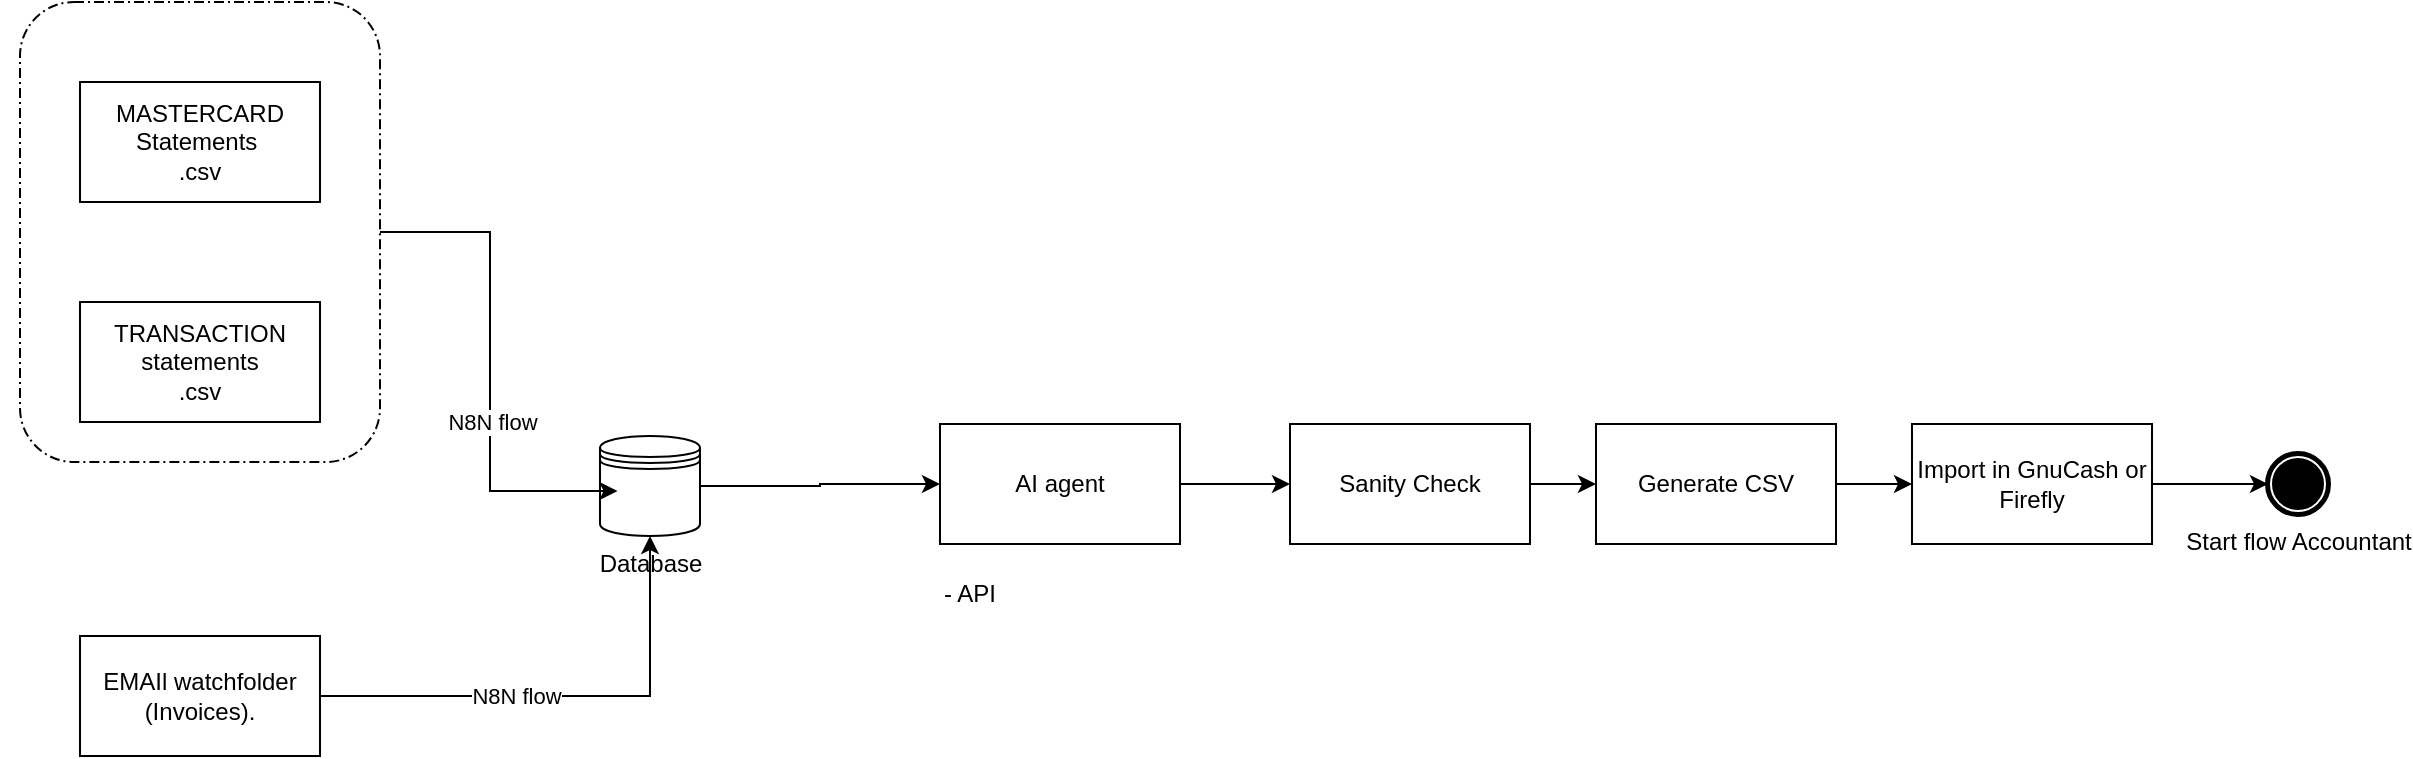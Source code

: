 <mxfile version="22.1.1" type="github" pages="2">
  <diagram name="Accounting" id="Svr2eNNulgBjU5TI-TkD">
    <mxGraphModel dx="1540" dy="1375" grid="0" gridSize="10" guides="1" tooltips="1" connect="1" arrows="1" fold="1" page="1" pageScale="1" pageWidth="850" pageHeight="1100" math="0" shadow="0">
      <root>
        <mxCell id="0" />
        <mxCell id="1" parent="0" />
        <mxCell id="297eohIpfHL4V6CLoh7R-9" value="" style="edgeStyle=orthogonalEdgeStyle;rounded=0;orthogonalLoop=1;jettySize=auto;html=1;exitX=1;exitY=0.5;exitDx=0;exitDy=0;" edge="1" parent="1" source="297eohIpfHL4V6CLoh7R-17" target="297eohIpfHL4V6CLoh7R-8">
          <mxGeometry relative="1" as="geometry">
            <mxPoint x="450" y="330" as="sourcePoint" />
          </mxGeometry>
        </mxCell>
        <mxCell id="297eohIpfHL4V6CLoh7R-7" style="edgeStyle=orthogonalEdgeStyle;rounded=0;orthogonalLoop=1;jettySize=auto;html=1;entryX=0.5;entryY=1;entryDx=0;entryDy=0;" edge="1" parent="1" source="297eohIpfHL4V6CLoh7R-6" target="297eohIpfHL4V6CLoh7R-17">
          <mxGeometry relative="1" as="geometry">
            <mxPoint x="390" y="370" as="targetPoint" />
          </mxGeometry>
        </mxCell>
        <mxCell id="qG-bWJxIP9YeP2E0Dk0M-1" value="N8N flow" style="edgeLabel;html=1;align=center;verticalAlign=middle;resizable=0;points=[];" vertex="1" connectable="0" parent="297eohIpfHL4V6CLoh7R-7">
          <mxGeometry x="-0.204" relative="1" as="geometry">
            <mxPoint as="offset" />
          </mxGeometry>
        </mxCell>
        <mxCell id="297eohIpfHL4V6CLoh7R-6" value="EMAIl watchfolder (Invoices)." style="rounded=0;whiteSpace=wrap;html=1;" vertex="1" parent="1">
          <mxGeometry x="100" y="400" width="120" height="60" as="geometry" />
        </mxCell>
        <mxCell id="297eohIpfHL4V6CLoh7R-11" value="" style="edgeStyle=orthogonalEdgeStyle;rounded=0;orthogonalLoop=1;jettySize=auto;html=1;" edge="1" parent="1" source="297eohIpfHL4V6CLoh7R-8" target="297eohIpfHL4V6CLoh7R-10">
          <mxGeometry relative="1" as="geometry" />
        </mxCell>
        <mxCell id="297eohIpfHL4V6CLoh7R-8" value="AI agent" style="rounded=0;whiteSpace=wrap;html=1;" vertex="1" parent="1">
          <mxGeometry x="530" y="294" width="120" height="60" as="geometry" />
        </mxCell>
        <mxCell id="297eohIpfHL4V6CLoh7R-14" value="" style="edgeStyle=orthogonalEdgeStyle;rounded=0;orthogonalLoop=1;jettySize=auto;html=1;" edge="1" parent="1" source="297eohIpfHL4V6CLoh7R-10" target="297eohIpfHL4V6CLoh7R-13">
          <mxGeometry relative="1" as="geometry" />
        </mxCell>
        <mxCell id="297eohIpfHL4V6CLoh7R-10" value="Sanity Check" style="rounded=0;whiteSpace=wrap;html=1;" vertex="1" parent="1">
          <mxGeometry x="705" y="294" width="120" height="60" as="geometry" />
        </mxCell>
        <mxCell id="297eohIpfHL4V6CLoh7R-12" value="- API&amp;nbsp;" style="text;html=1;strokeColor=none;fillColor=none;align=left;verticalAlign=middle;whiteSpace=wrap;rounded=0;" vertex="1" parent="1">
          <mxGeometry x="530" y="364" width="60" height="30" as="geometry" />
        </mxCell>
        <mxCell id="297eohIpfHL4V6CLoh7R-16" value="" style="edgeStyle=orthogonalEdgeStyle;rounded=0;orthogonalLoop=1;jettySize=auto;html=1;" edge="1" parent="1" source="297eohIpfHL4V6CLoh7R-13" target="297eohIpfHL4V6CLoh7R-15">
          <mxGeometry relative="1" as="geometry" />
        </mxCell>
        <mxCell id="297eohIpfHL4V6CLoh7R-13" value="Generate CSV" style="rounded=0;whiteSpace=wrap;html=1;" vertex="1" parent="1">
          <mxGeometry x="858" y="294" width="120" height="60" as="geometry" />
        </mxCell>
        <mxCell id="297eohIpfHL4V6CLoh7R-15" value="Import in GnuCash or Firefly" style="rounded=0;whiteSpace=wrap;html=1;" vertex="1" parent="1">
          <mxGeometry x="1016" y="294" width="120" height="60" as="geometry" />
        </mxCell>
        <mxCell id="297eohIpfHL4V6CLoh7R-17" value="Database" style="shape=datastore;html=1;labelPosition=center;verticalLabelPosition=bottom;align=center;verticalAlign=top;" vertex="1" parent="1">
          <mxGeometry x="360" y="300" width="50" height="50" as="geometry" />
        </mxCell>
        <mxCell id="297eohIpfHL4V6CLoh7R-19" value="Jupyter notebook / python app" style="text;html=1;align=center;verticalAlign=middle;resizable=0;points=[];autosize=1;strokeColor=none;fillColor=none;fontStyle=1" vertex="1" parent="1">
          <mxGeometry x="60" y="120" width="200" height="30" as="geometry" />
        </mxCell>
        <mxCell id="297eohIpfHL4V6CLoh7R-20" value="Start flow Accountant" style="points=[[0.145,0.145,0],[0.5,0,0],[0.855,0.145,0],[1,0.5,0],[0.855,0.855,0],[0.5,1,0],[0.145,0.855,0],[0,0.5,0]];shape=mxgraph.bpmn.event;html=1;verticalLabelPosition=bottom;labelBackgroundColor=#ffffff;verticalAlign=top;align=center;perimeter=ellipsePerimeter;outlineConnect=0;aspect=fixed;outline=end;symbol=terminate;" vertex="1" parent="1">
          <mxGeometry x="1194" y="309" width="30" height="30" as="geometry" />
        </mxCell>
        <mxCell id="297eohIpfHL4V6CLoh7R-21" style="edgeStyle=orthogonalEdgeStyle;rounded=0;orthogonalLoop=1;jettySize=auto;html=1;entryX=0;entryY=0.5;entryDx=0;entryDy=0;entryPerimeter=0;" edge="1" parent="1" source="297eohIpfHL4V6CLoh7R-15" target="297eohIpfHL4V6CLoh7R-20">
          <mxGeometry relative="1" as="geometry" />
        </mxCell>
        <mxCell id="qG-bWJxIP9YeP2E0Dk0M-2" style="edgeStyle=orthogonalEdgeStyle;rounded=0;orthogonalLoop=1;jettySize=auto;html=1;entryX=0.175;entryY=0.55;entryDx=0;entryDy=0;entryPerimeter=0;" edge="1" parent="1" source="297eohIpfHL4V6CLoh7R-18" target="297eohIpfHL4V6CLoh7R-17">
          <mxGeometry relative="1" as="geometry" />
        </mxCell>
        <mxCell id="qG-bWJxIP9YeP2E0Dk0M-4" value="N8N flow" style="edgeLabel;html=1;align=center;verticalAlign=middle;resizable=0;points=[];" vertex="1" connectable="0" parent="qG-bWJxIP9YeP2E0Dk0M-2">
          <mxGeometry x="0.214" y="1" relative="1" as="geometry">
            <mxPoint y="-1" as="offset" />
          </mxGeometry>
        </mxCell>
        <mxCell id="qG-bWJxIP9YeP2E0Dk0M-3" value="" style="group" vertex="1" connectable="0" parent="1">
          <mxGeometry x="70" y="83" width="180" height="230" as="geometry" />
        </mxCell>
        <mxCell id="297eohIpfHL4V6CLoh7R-18" value="" style="points=[[0.25,0,0],[0.5,0,0],[0.75,0,0],[1,0.25,0],[1,0.5,0],[1,0.75,0],[0.75,1,0],[0.5,1,0],[0.25,1,0],[0,0.75,0],[0,0.5,0],[0,0.25,0]];rounded=1;dashed=1;dashPattern=5 2 1 2;labelPosition=center;verticalLabelPosition=middle;align=center;verticalAlign=middle;fontSize=8;html=1;whiteSpace=wrap;" vertex="1" parent="qG-bWJxIP9YeP2E0Dk0M-3">
          <mxGeometry width="180" height="230" as="geometry" />
        </mxCell>
        <mxCell id="297eohIpfHL4V6CLoh7R-1" value="MASTERCARD Statements&amp;nbsp;&lt;br&gt;.csv" style="rounded=0;whiteSpace=wrap;html=1;" vertex="1" parent="qG-bWJxIP9YeP2E0Dk0M-3">
          <mxGeometry x="30" y="40" width="120" height="60" as="geometry" />
        </mxCell>
        <mxCell id="297eohIpfHL4V6CLoh7R-4" value="TRANSACTION&lt;br&gt;statements&lt;br&gt;.csv" style="rounded=0;whiteSpace=wrap;html=1;" vertex="1" parent="qG-bWJxIP9YeP2E0Dk0M-3">
          <mxGeometry x="30" y="150" width="120" height="60" as="geometry" />
        </mxCell>
      </root>
    </mxGraphModel>
  </diagram>
  <diagram id="KMqb5ztoLplXiaIoC0C2" name="Pensiontracker">
    <mxGraphModel dx="1232" dy="1100" grid="1" gridSize="10" guides="1" tooltips="1" connect="1" arrows="1" fold="1" page="1" pageScale="1" pageWidth="850" pageHeight="1100" math="0" shadow="0">
      <root>
        <mxCell id="0" />
        <mxCell id="1" parent="0" />
      </root>
    </mxGraphModel>
  </diagram>
</mxfile>
